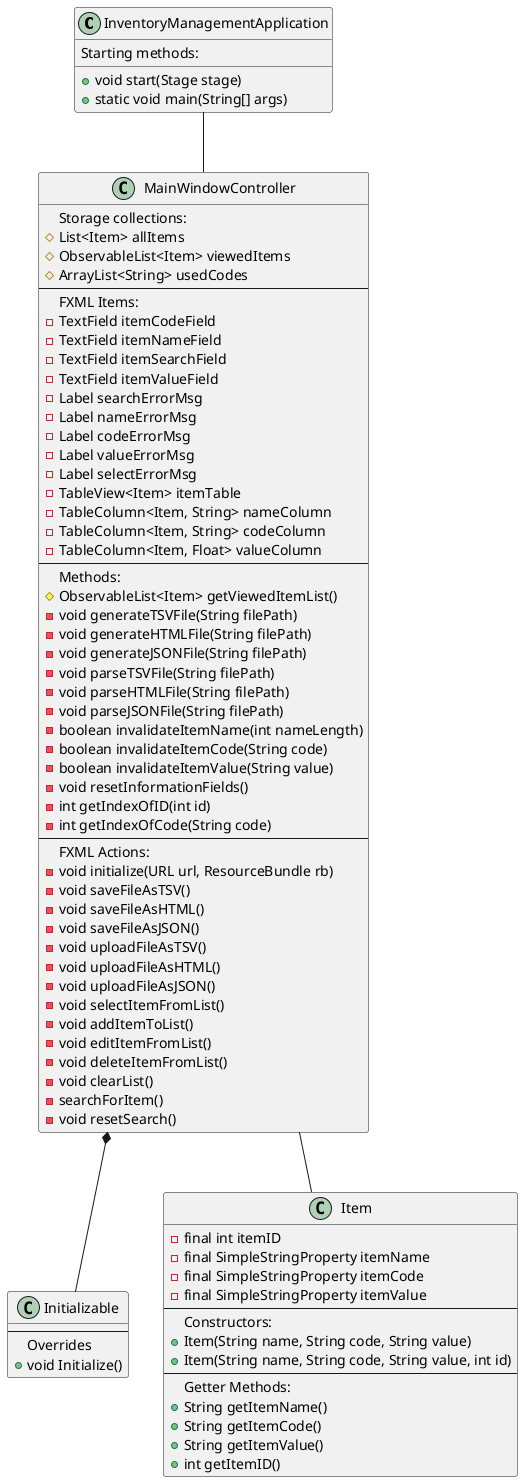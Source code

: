@startuml
'https://plantuml.com/sequence-diagram

class InventoryManagementApplication {
Starting methods:
+ void start(Stage stage)
+ static void main(String[] args)
}
InventoryManagementApplication -- MainWindowController

class Initializable {
--
Overrides
+ void Initialize()
}

class MainWindowController {
Storage collections:
# List<Item> allItems
# ObservableList<Item> viewedItems
# ArrayList<String> usedCodes
---
FXML Items:
- TextField itemCodeField
- TextField itemNameField
- TextField itemSearchField
- TextField itemValueField
- Label searchErrorMsg
- Label nameErrorMsg
- Label codeErrorMsg
- Label valueErrorMsg
- Label selectErrorMsg
- TableView<Item> itemTable
- TableColumn<Item, String> nameColumn
- TableColumn<Item, String> codeColumn
- TableColumn<Item, Float> valueColumn
---
Methods:
# ObservableList<Item> getViewedItemList()
- void generateTSVFile(String filePath)
- void generateHTMLFile(String filePath)
- void generateJSONFile(String filePath)
- void parseTSVFile(String filePath)
- void parseHTMLFile(String filePath)
- void parseJSONFile(String filePath)
- boolean invalidateItemName(int nameLength)
- boolean invalidateItemCode(String code)
- boolean invalidateItemValue(String value)
- void resetInformationFields()
- int getIndexOfID(int id)
- int getIndexOfCode(String code)
---
FXML Actions:
- void initialize(URL url, ResourceBundle rb)
- void saveFileAsTSV()
- void saveFileAsHTML()
- void saveFileAsJSON()
- void uploadFileAsTSV()
- void uploadFileAsHTML()
- void uploadFileAsJSON()
- void selectItemFromList()
- void addItemToList()
- void editItemFromList()
- void deleteItemFromList()
- void clearList()
- searchForItem()
- void resetSearch()
}
MainWindowController *-- Initializable
MainWindowController -- Item

class Item {
- final int itemID
- final SimpleStringProperty itemName
- final SimpleStringProperty itemCode
- final SimpleStringProperty itemValue
---
Constructors:
+ Item(String name, String code, String value)
+ Item(String name, String code, String value, int id)
---
Getter Methods:
+ String getItemName()
+ String getItemCode()
+ String getItemValue()
+ int getItemID()
}
@enduml